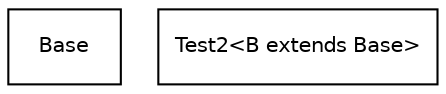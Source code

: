 #!/usr/local/bin/dot
#
# Class diagram 
# Generated by UmlGraph version 4.1 (http://www.spinellis.gr/sw/umlgraph)
#

digraph G {
	edge [fontname="Helvetica",fontsize=10,labelfontname="Helvetica",labelfontsize=10];
	node [fontname="Helvetica",fontsize=10,shape=record];
	// Base
	c0 [label="Base", fontname="Helvetica", fontcolor="black", fontsize=10.0];
	// Test2<B extends Base>
	c1 [label="Test2\<B extends Base\>", fontname="Helvetica", fontcolor="black", fontsize=10.0];
}

